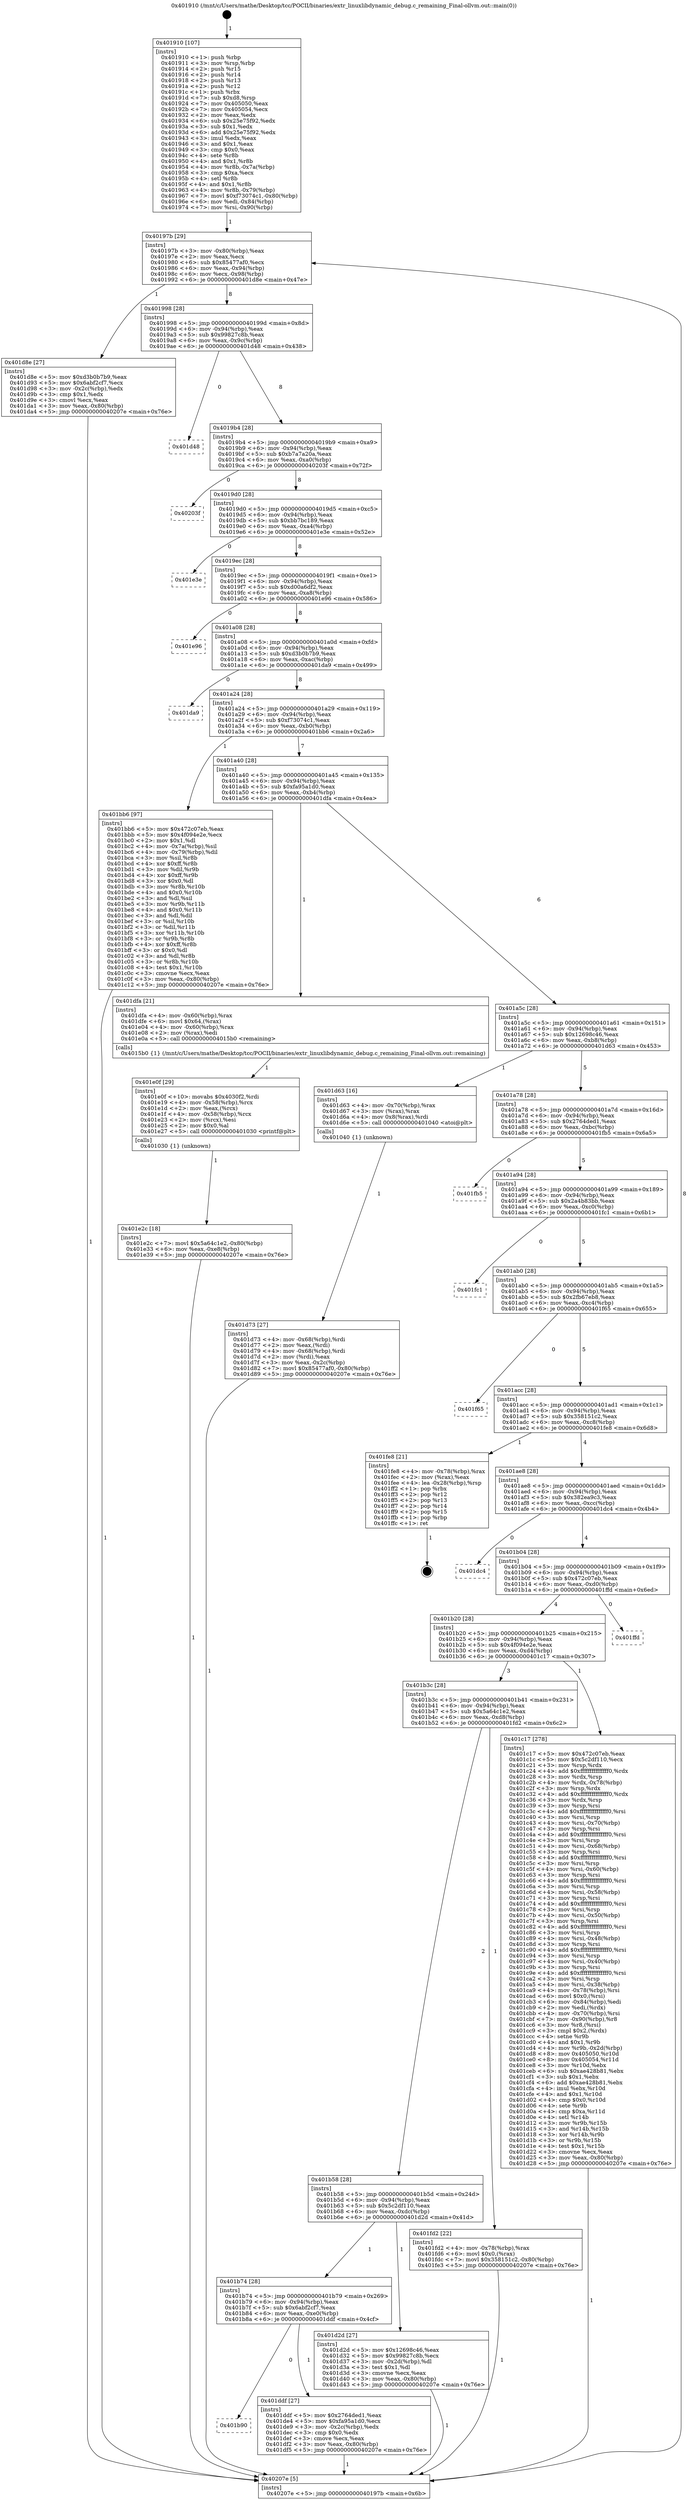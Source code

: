 digraph "0x401910" {
  label = "0x401910 (/mnt/c/Users/mathe/Desktop/tcc/POCII/binaries/extr_linuxlibdynamic_debug.c_remaining_Final-ollvm.out::main(0))"
  labelloc = "t"
  node[shape=record]

  Entry [label="",width=0.3,height=0.3,shape=circle,fillcolor=black,style=filled]
  "0x40197b" [label="{
     0x40197b [29]\l
     | [instrs]\l
     &nbsp;&nbsp;0x40197b \<+3\>: mov -0x80(%rbp),%eax\l
     &nbsp;&nbsp;0x40197e \<+2\>: mov %eax,%ecx\l
     &nbsp;&nbsp;0x401980 \<+6\>: sub $0x85477af0,%ecx\l
     &nbsp;&nbsp;0x401986 \<+6\>: mov %eax,-0x94(%rbp)\l
     &nbsp;&nbsp;0x40198c \<+6\>: mov %ecx,-0x98(%rbp)\l
     &nbsp;&nbsp;0x401992 \<+6\>: je 0000000000401d8e \<main+0x47e\>\l
  }"]
  "0x401d8e" [label="{
     0x401d8e [27]\l
     | [instrs]\l
     &nbsp;&nbsp;0x401d8e \<+5\>: mov $0xd3b0b7b9,%eax\l
     &nbsp;&nbsp;0x401d93 \<+5\>: mov $0x6abf2cf7,%ecx\l
     &nbsp;&nbsp;0x401d98 \<+3\>: mov -0x2c(%rbp),%edx\l
     &nbsp;&nbsp;0x401d9b \<+3\>: cmp $0x1,%edx\l
     &nbsp;&nbsp;0x401d9e \<+3\>: cmovl %ecx,%eax\l
     &nbsp;&nbsp;0x401da1 \<+3\>: mov %eax,-0x80(%rbp)\l
     &nbsp;&nbsp;0x401da4 \<+5\>: jmp 000000000040207e \<main+0x76e\>\l
  }"]
  "0x401998" [label="{
     0x401998 [28]\l
     | [instrs]\l
     &nbsp;&nbsp;0x401998 \<+5\>: jmp 000000000040199d \<main+0x8d\>\l
     &nbsp;&nbsp;0x40199d \<+6\>: mov -0x94(%rbp),%eax\l
     &nbsp;&nbsp;0x4019a3 \<+5\>: sub $0x99827c8b,%eax\l
     &nbsp;&nbsp;0x4019a8 \<+6\>: mov %eax,-0x9c(%rbp)\l
     &nbsp;&nbsp;0x4019ae \<+6\>: je 0000000000401d48 \<main+0x438\>\l
  }"]
  Exit [label="",width=0.3,height=0.3,shape=circle,fillcolor=black,style=filled,peripheries=2]
  "0x401d48" [label="{
     0x401d48\l
  }", style=dashed]
  "0x4019b4" [label="{
     0x4019b4 [28]\l
     | [instrs]\l
     &nbsp;&nbsp;0x4019b4 \<+5\>: jmp 00000000004019b9 \<main+0xa9\>\l
     &nbsp;&nbsp;0x4019b9 \<+6\>: mov -0x94(%rbp),%eax\l
     &nbsp;&nbsp;0x4019bf \<+5\>: sub $0xb7a7a20a,%eax\l
     &nbsp;&nbsp;0x4019c4 \<+6\>: mov %eax,-0xa0(%rbp)\l
     &nbsp;&nbsp;0x4019ca \<+6\>: je 000000000040203f \<main+0x72f\>\l
  }"]
  "0x401e2c" [label="{
     0x401e2c [18]\l
     | [instrs]\l
     &nbsp;&nbsp;0x401e2c \<+7\>: movl $0x5a64c1e2,-0x80(%rbp)\l
     &nbsp;&nbsp;0x401e33 \<+6\>: mov %eax,-0xe8(%rbp)\l
     &nbsp;&nbsp;0x401e39 \<+5\>: jmp 000000000040207e \<main+0x76e\>\l
  }"]
  "0x40203f" [label="{
     0x40203f\l
  }", style=dashed]
  "0x4019d0" [label="{
     0x4019d0 [28]\l
     | [instrs]\l
     &nbsp;&nbsp;0x4019d0 \<+5\>: jmp 00000000004019d5 \<main+0xc5\>\l
     &nbsp;&nbsp;0x4019d5 \<+6\>: mov -0x94(%rbp),%eax\l
     &nbsp;&nbsp;0x4019db \<+5\>: sub $0xbb7bc189,%eax\l
     &nbsp;&nbsp;0x4019e0 \<+6\>: mov %eax,-0xa4(%rbp)\l
     &nbsp;&nbsp;0x4019e6 \<+6\>: je 0000000000401e3e \<main+0x52e\>\l
  }"]
  "0x401e0f" [label="{
     0x401e0f [29]\l
     | [instrs]\l
     &nbsp;&nbsp;0x401e0f \<+10\>: movabs $0x4030f2,%rdi\l
     &nbsp;&nbsp;0x401e19 \<+4\>: mov -0x58(%rbp),%rcx\l
     &nbsp;&nbsp;0x401e1d \<+2\>: mov %eax,(%rcx)\l
     &nbsp;&nbsp;0x401e1f \<+4\>: mov -0x58(%rbp),%rcx\l
     &nbsp;&nbsp;0x401e23 \<+2\>: mov (%rcx),%esi\l
     &nbsp;&nbsp;0x401e25 \<+2\>: mov $0x0,%al\l
     &nbsp;&nbsp;0x401e27 \<+5\>: call 0000000000401030 \<printf@plt\>\l
     | [calls]\l
     &nbsp;&nbsp;0x401030 \{1\} (unknown)\l
  }"]
  "0x401e3e" [label="{
     0x401e3e\l
  }", style=dashed]
  "0x4019ec" [label="{
     0x4019ec [28]\l
     | [instrs]\l
     &nbsp;&nbsp;0x4019ec \<+5\>: jmp 00000000004019f1 \<main+0xe1\>\l
     &nbsp;&nbsp;0x4019f1 \<+6\>: mov -0x94(%rbp),%eax\l
     &nbsp;&nbsp;0x4019f7 \<+5\>: sub $0xd00a6df2,%eax\l
     &nbsp;&nbsp;0x4019fc \<+6\>: mov %eax,-0xa8(%rbp)\l
     &nbsp;&nbsp;0x401a02 \<+6\>: je 0000000000401e96 \<main+0x586\>\l
  }"]
  "0x401b90" [label="{
     0x401b90\l
  }", style=dashed]
  "0x401e96" [label="{
     0x401e96\l
  }", style=dashed]
  "0x401a08" [label="{
     0x401a08 [28]\l
     | [instrs]\l
     &nbsp;&nbsp;0x401a08 \<+5\>: jmp 0000000000401a0d \<main+0xfd\>\l
     &nbsp;&nbsp;0x401a0d \<+6\>: mov -0x94(%rbp),%eax\l
     &nbsp;&nbsp;0x401a13 \<+5\>: sub $0xd3b0b7b9,%eax\l
     &nbsp;&nbsp;0x401a18 \<+6\>: mov %eax,-0xac(%rbp)\l
     &nbsp;&nbsp;0x401a1e \<+6\>: je 0000000000401da9 \<main+0x499\>\l
  }"]
  "0x401ddf" [label="{
     0x401ddf [27]\l
     | [instrs]\l
     &nbsp;&nbsp;0x401ddf \<+5\>: mov $0x2764ded1,%eax\l
     &nbsp;&nbsp;0x401de4 \<+5\>: mov $0xfa95a1d0,%ecx\l
     &nbsp;&nbsp;0x401de9 \<+3\>: mov -0x2c(%rbp),%edx\l
     &nbsp;&nbsp;0x401dec \<+3\>: cmp $0x0,%edx\l
     &nbsp;&nbsp;0x401def \<+3\>: cmove %ecx,%eax\l
     &nbsp;&nbsp;0x401df2 \<+3\>: mov %eax,-0x80(%rbp)\l
     &nbsp;&nbsp;0x401df5 \<+5\>: jmp 000000000040207e \<main+0x76e\>\l
  }"]
  "0x401da9" [label="{
     0x401da9\l
  }", style=dashed]
  "0x401a24" [label="{
     0x401a24 [28]\l
     | [instrs]\l
     &nbsp;&nbsp;0x401a24 \<+5\>: jmp 0000000000401a29 \<main+0x119\>\l
     &nbsp;&nbsp;0x401a29 \<+6\>: mov -0x94(%rbp),%eax\l
     &nbsp;&nbsp;0x401a2f \<+5\>: sub $0xf73074c1,%eax\l
     &nbsp;&nbsp;0x401a34 \<+6\>: mov %eax,-0xb0(%rbp)\l
     &nbsp;&nbsp;0x401a3a \<+6\>: je 0000000000401bb6 \<main+0x2a6\>\l
  }"]
  "0x401d73" [label="{
     0x401d73 [27]\l
     | [instrs]\l
     &nbsp;&nbsp;0x401d73 \<+4\>: mov -0x68(%rbp),%rdi\l
     &nbsp;&nbsp;0x401d77 \<+2\>: mov %eax,(%rdi)\l
     &nbsp;&nbsp;0x401d79 \<+4\>: mov -0x68(%rbp),%rdi\l
     &nbsp;&nbsp;0x401d7d \<+2\>: mov (%rdi),%eax\l
     &nbsp;&nbsp;0x401d7f \<+3\>: mov %eax,-0x2c(%rbp)\l
     &nbsp;&nbsp;0x401d82 \<+7\>: movl $0x85477af0,-0x80(%rbp)\l
     &nbsp;&nbsp;0x401d89 \<+5\>: jmp 000000000040207e \<main+0x76e\>\l
  }"]
  "0x401bb6" [label="{
     0x401bb6 [97]\l
     | [instrs]\l
     &nbsp;&nbsp;0x401bb6 \<+5\>: mov $0x472c07eb,%eax\l
     &nbsp;&nbsp;0x401bbb \<+5\>: mov $0x4f094e2e,%ecx\l
     &nbsp;&nbsp;0x401bc0 \<+2\>: mov $0x1,%dl\l
     &nbsp;&nbsp;0x401bc2 \<+4\>: mov -0x7a(%rbp),%sil\l
     &nbsp;&nbsp;0x401bc6 \<+4\>: mov -0x79(%rbp),%dil\l
     &nbsp;&nbsp;0x401bca \<+3\>: mov %sil,%r8b\l
     &nbsp;&nbsp;0x401bcd \<+4\>: xor $0xff,%r8b\l
     &nbsp;&nbsp;0x401bd1 \<+3\>: mov %dil,%r9b\l
     &nbsp;&nbsp;0x401bd4 \<+4\>: xor $0xff,%r9b\l
     &nbsp;&nbsp;0x401bd8 \<+3\>: xor $0x0,%dl\l
     &nbsp;&nbsp;0x401bdb \<+3\>: mov %r8b,%r10b\l
     &nbsp;&nbsp;0x401bde \<+4\>: and $0x0,%r10b\l
     &nbsp;&nbsp;0x401be2 \<+3\>: and %dl,%sil\l
     &nbsp;&nbsp;0x401be5 \<+3\>: mov %r9b,%r11b\l
     &nbsp;&nbsp;0x401be8 \<+4\>: and $0x0,%r11b\l
     &nbsp;&nbsp;0x401bec \<+3\>: and %dl,%dil\l
     &nbsp;&nbsp;0x401bef \<+3\>: or %sil,%r10b\l
     &nbsp;&nbsp;0x401bf2 \<+3\>: or %dil,%r11b\l
     &nbsp;&nbsp;0x401bf5 \<+3\>: xor %r11b,%r10b\l
     &nbsp;&nbsp;0x401bf8 \<+3\>: or %r9b,%r8b\l
     &nbsp;&nbsp;0x401bfb \<+4\>: xor $0xff,%r8b\l
     &nbsp;&nbsp;0x401bff \<+3\>: or $0x0,%dl\l
     &nbsp;&nbsp;0x401c02 \<+3\>: and %dl,%r8b\l
     &nbsp;&nbsp;0x401c05 \<+3\>: or %r8b,%r10b\l
     &nbsp;&nbsp;0x401c08 \<+4\>: test $0x1,%r10b\l
     &nbsp;&nbsp;0x401c0c \<+3\>: cmovne %ecx,%eax\l
     &nbsp;&nbsp;0x401c0f \<+3\>: mov %eax,-0x80(%rbp)\l
     &nbsp;&nbsp;0x401c12 \<+5\>: jmp 000000000040207e \<main+0x76e\>\l
  }"]
  "0x401a40" [label="{
     0x401a40 [28]\l
     | [instrs]\l
     &nbsp;&nbsp;0x401a40 \<+5\>: jmp 0000000000401a45 \<main+0x135\>\l
     &nbsp;&nbsp;0x401a45 \<+6\>: mov -0x94(%rbp),%eax\l
     &nbsp;&nbsp;0x401a4b \<+5\>: sub $0xfa95a1d0,%eax\l
     &nbsp;&nbsp;0x401a50 \<+6\>: mov %eax,-0xb4(%rbp)\l
     &nbsp;&nbsp;0x401a56 \<+6\>: je 0000000000401dfa \<main+0x4ea\>\l
  }"]
  "0x40207e" [label="{
     0x40207e [5]\l
     | [instrs]\l
     &nbsp;&nbsp;0x40207e \<+5\>: jmp 000000000040197b \<main+0x6b\>\l
  }"]
  "0x401910" [label="{
     0x401910 [107]\l
     | [instrs]\l
     &nbsp;&nbsp;0x401910 \<+1\>: push %rbp\l
     &nbsp;&nbsp;0x401911 \<+3\>: mov %rsp,%rbp\l
     &nbsp;&nbsp;0x401914 \<+2\>: push %r15\l
     &nbsp;&nbsp;0x401916 \<+2\>: push %r14\l
     &nbsp;&nbsp;0x401918 \<+2\>: push %r13\l
     &nbsp;&nbsp;0x40191a \<+2\>: push %r12\l
     &nbsp;&nbsp;0x40191c \<+1\>: push %rbx\l
     &nbsp;&nbsp;0x40191d \<+7\>: sub $0xd8,%rsp\l
     &nbsp;&nbsp;0x401924 \<+7\>: mov 0x405050,%eax\l
     &nbsp;&nbsp;0x40192b \<+7\>: mov 0x405054,%ecx\l
     &nbsp;&nbsp;0x401932 \<+2\>: mov %eax,%edx\l
     &nbsp;&nbsp;0x401934 \<+6\>: sub $0x25e75f92,%edx\l
     &nbsp;&nbsp;0x40193a \<+3\>: sub $0x1,%edx\l
     &nbsp;&nbsp;0x40193d \<+6\>: add $0x25e75f92,%edx\l
     &nbsp;&nbsp;0x401943 \<+3\>: imul %edx,%eax\l
     &nbsp;&nbsp;0x401946 \<+3\>: and $0x1,%eax\l
     &nbsp;&nbsp;0x401949 \<+3\>: cmp $0x0,%eax\l
     &nbsp;&nbsp;0x40194c \<+4\>: sete %r8b\l
     &nbsp;&nbsp;0x401950 \<+4\>: and $0x1,%r8b\l
     &nbsp;&nbsp;0x401954 \<+4\>: mov %r8b,-0x7a(%rbp)\l
     &nbsp;&nbsp;0x401958 \<+3\>: cmp $0xa,%ecx\l
     &nbsp;&nbsp;0x40195b \<+4\>: setl %r8b\l
     &nbsp;&nbsp;0x40195f \<+4\>: and $0x1,%r8b\l
     &nbsp;&nbsp;0x401963 \<+4\>: mov %r8b,-0x79(%rbp)\l
     &nbsp;&nbsp;0x401967 \<+7\>: movl $0xf73074c1,-0x80(%rbp)\l
     &nbsp;&nbsp;0x40196e \<+6\>: mov %edi,-0x84(%rbp)\l
     &nbsp;&nbsp;0x401974 \<+7\>: mov %rsi,-0x90(%rbp)\l
  }"]
  "0x401b74" [label="{
     0x401b74 [28]\l
     | [instrs]\l
     &nbsp;&nbsp;0x401b74 \<+5\>: jmp 0000000000401b79 \<main+0x269\>\l
     &nbsp;&nbsp;0x401b79 \<+6\>: mov -0x94(%rbp),%eax\l
     &nbsp;&nbsp;0x401b7f \<+5\>: sub $0x6abf2cf7,%eax\l
     &nbsp;&nbsp;0x401b84 \<+6\>: mov %eax,-0xe0(%rbp)\l
     &nbsp;&nbsp;0x401b8a \<+6\>: je 0000000000401ddf \<main+0x4cf\>\l
  }"]
  "0x401dfa" [label="{
     0x401dfa [21]\l
     | [instrs]\l
     &nbsp;&nbsp;0x401dfa \<+4\>: mov -0x60(%rbp),%rax\l
     &nbsp;&nbsp;0x401dfe \<+6\>: movl $0x64,(%rax)\l
     &nbsp;&nbsp;0x401e04 \<+4\>: mov -0x60(%rbp),%rax\l
     &nbsp;&nbsp;0x401e08 \<+2\>: mov (%rax),%edi\l
     &nbsp;&nbsp;0x401e0a \<+5\>: call 00000000004015b0 \<remaining\>\l
     | [calls]\l
     &nbsp;&nbsp;0x4015b0 \{1\} (/mnt/c/Users/mathe/Desktop/tcc/POCII/binaries/extr_linuxlibdynamic_debug.c_remaining_Final-ollvm.out::remaining)\l
  }"]
  "0x401a5c" [label="{
     0x401a5c [28]\l
     | [instrs]\l
     &nbsp;&nbsp;0x401a5c \<+5\>: jmp 0000000000401a61 \<main+0x151\>\l
     &nbsp;&nbsp;0x401a61 \<+6\>: mov -0x94(%rbp),%eax\l
     &nbsp;&nbsp;0x401a67 \<+5\>: sub $0x12698c46,%eax\l
     &nbsp;&nbsp;0x401a6c \<+6\>: mov %eax,-0xb8(%rbp)\l
     &nbsp;&nbsp;0x401a72 \<+6\>: je 0000000000401d63 \<main+0x453\>\l
  }"]
  "0x401d2d" [label="{
     0x401d2d [27]\l
     | [instrs]\l
     &nbsp;&nbsp;0x401d2d \<+5\>: mov $0x12698c46,%eax\l
     &nbsp;&nbsp;0x401d32 \<+5\>: mov $0x99827c8b,%ecx\l
     &nbsp;&nbsp;0x401d37 \<+3\>: mov -0x2d(%rbp),%dl\l
     &nbsp;&nbsp;0x401d3a \<+3\>: test $0x1,%dl\l
     &nbsp;&nbsp;0x401d3d \<+3\>: cmovne %ecx,%eax\l
     &nbsp;&nbsp;0x401d40 \<+3\>: mov %eax,-0x80(%rbp)\l
     &nbsp;&nbsp;0x401d43 \<+5\>: jmp 000000000040207e \<main+0x76e\>\l
  }"]
  "0x401d63" [label="{
     0x401d63 [16]\l
     | [instrs]\l
     &nbsp;&nbsp;0x401d63 \<+4\>: mov -0x70(%rbp),%rax\l
     &nbsp;&nbsp;0x401d67 \<+3\>: mov (%rax),%rax\l
     &nbsp;&nbsp;0x401d6a \<+4\>: mov 0x8(%rax),%rdi\l
     &nbsp;&nbsp;0x401d6e \<+5\>: call 0000000000401040 \<atoi@plt\>\l
     | [calls]\l
     &nbsp;&nbsp;0x401040 \{1\} (unknown)\l
  }"]
  "0x401a78" [label="{
     0x401a78 [28]\l
     | [instrs]\l
     &nbsp;&nbsp;0x401a78 \<+5\>: jmp 0000000000401a7d \<main+0x16d\>\l
     &nbsp;&nbsp;0x401a7d \<+6\>: mov -0x94(%rbp),%eax\l
     &nbsp;&nbsp;0x401a83 \<+5\>: sub $0x2764ded1,%eax\l
     &nbsp;&nbsp;0x401a88 \<+6\>: mov %eax,-0xbc(%rbp)\l
     &nbsp;&nbsp;0x401a8e \<+6\>: je 0000000000401fb5 \<main+0x6a5\>\l
  }"]
  "0x401b58" [label="{
     0x401b58 [28]\l
     | [instrs]\l
     &nbsp;&nbsp;0x401b58 \<+5\>: jmp 0000000000401b5d \<main+0x24d\>\l
     &nbsp;&nbsp;0x401b5d \<+6\>: mov -0x94(%rbp),%eax\l
     &nbsp;&nbsp;0x401b63 \<+5\>: sub $0x5c2df110,%eax\l
     &nbsp;&nbsp;0x401b68 \<+6\>: mov %eax,-0xdc(%rbp)\l
     &nbsp;&nbsp;0x401b6e \<+6\>: je 0000000000401d2d \<main+0x41d\>\l
  }"]
  "0x401fb5" [label="{
     0x401fb5\l
  }", style=dashed]
  "0x401a94" [label="{
     0x401a94 [28]\l
     | [instrs]\l
     &nbsp;&nbsp;0x401a94 \<+5\>: jmp 0000000000401a99 \<main+0x189\>\l
     &nbsp;&nbsp;0x401a99 \<+6\>: mov -0x94(%rbp),%eax\l
     &nbsp;&nbsp;0x401a9f \<+5\>: sub $0x2a4b83bb,%eax\l
     &nbsp;&nbsp;0x401aa4 \<+6\>: mov %eax,-0xc0(%rbp)\l
     &nbsp;&nbsp;0x401aaa \<+6\>: je 0000000000401fc1 \<main+0x6b1\>\l
  }"]
  "0x401fd2" [label="{
     0x401fd2 [22]\l
     | [instrs]\l
     &nbsp;&nbsp;0x401fd2 \<+4\>: mov -0x78(%rbp),%rax\l
     &nbsp;&nbsp;0x401fd6 \<+6\>: movl $0x0,(%rax)\l
     &nbsp;&nbsp;0x401fdc \<+7\>: movl $0x358151c2,-0x80(%rbp)\l
     &nbsp;&nbsp;0x401fe3 \<+5\>: jmp 000000000040207e \<main+0x76e\>\l
  }"]
  "0x401fc1" [label="{
     0x401fc1\l
  }", style=dashed]
  "0x401ab0" [label="{
     0x401ab0 [28]\l
     | [instrs]\l
     &nbsp;&nbsp;0x401ab0 \<+5\>: jmp 0000000000401ab5 \<main+0x1a5\>\l
     &nbsp;&nbsp;0x401ab5 \<+6\>: mov -0x94(%rbp),%eax\l
     &nbsp;&nbsp;0x401abb \<+5\>: sub $0x2fb67eb8,%eax\l
     &nbsp;&nbsp;0x401ac0 \<+6\>: mov %eax,-0xc4(%rbp)\l
     &nbsp;&nbsp;0x401ac6 \<+6\>: je 0000000000401f65 \<main+0x655\>\l
  }"]
  "0x401b3c" [label="{
     0x401b3c [28]\l
     | [instrs]\l
     &nbsp;&nbsp;0x401b3c \<+5\>: jmp 0000000000401b41 \<main+0x231\>\l
     &nbsp;&nbsp;0x401b41 \<+6\>: mov -0x94(%rbp),%eax\l
     &nbsp;&nbsp;0x401b47 \<+5\>: sub $0x5a64c1e2,%eax\l
     &nbsp;&nbsp;0x401b4c \<+6\>: mov %eax,-0xd8(%rbp)\l
     &nbsp;&nbsp;0x401b52 \<+6\>: je 0000000000401fd2 \<main+0x6c2\>\l
  }"]
  "0x401f65" [label="{
     0x401f65\l
  }", style=dashed]
  "0x401acc" [label="{
     0x401acc [28]\l
     | [instrs]\l
     &nbsp;&nbsp;0x401acc \<+5\>: jmp 0000000000401ad1 \<main+0x1c1\>\l
     &nbsp;&nbsp;0x401ad1 \<+6\>: mov -0x94(%rbp),%eax\l
     &nbsp;&nbsp;0x401ad7 \<+5\>: sub $0x358151c2,%eax\l
     &nbsp;&nbsp;0x401adc \<+6\>: mov %eax,-0xc8(%rbp)\l
     &nbsp;&nbsp;0x401ae2 \<+6\>: je 0000000000401fe8 \<main+0x6d8\>\l
  }"]
  "0x401c17" [label="{
     0x401c17 [278]\l
     | [instrs]\l
     &nbsp;&nbsp;0x401c17 \<+5\>: mov $0x472c07eb,%eax\l
     &nbsp;&nbsp;0x401c1c \<+5\>: mov $0x5c2df110,%ecx\l
     &nbsp;&nbsp;0x401c21 \<+3\>: mov %rsp,%rdx\l
     &nbsp;&nbsp;0x401c24 \<+4\>: add $0xfffffffffffffff0,%rdx\l
     &nbsp;&nbsp;0x401c28 \<+3\>: mov %rdx,%rsp\l
     &nbsp;&nbsp;0x401c2b \<+4\>: mov %rdx,-0x78(%rbp)\l
     &nbsp;&nbsp;0x401c2f \<+3\>: mov %rsp,%rdx\l
     &nbsp;&nbsp;0x401c32 \<+4\>: add $0xfffffffffffffff0,%rdx\l
     &nbsp;&nbsp;0x401c36 \<+3\>: mov %rdx,%rsp\l
     &nbsp;&nbsp;0x401c39 \<+3\>: mov %rsp,%rsi\l
     &nbsp;&nbsp;0x401c3c \<+4\>: add $0xfffffffffffffff0,%rsi\l
     &nbsp;&nbsp;0x401c40 \<+3\>: mov %rsi,%rsp\l
     &nbsp;&nbsp;0x401c43 \<+4\>: mov %rsi,-0x70(%rbp)\l
     &nbsp;&nbsp;0x401c47 \<+3\>: mov %rsp,%rsi\l
     &nbsp;&nbsp;0x401c4a \<+4\>: add $0xfffffffffffffff0,%rsi\l
     &nbsp;&nbsp;0x401c4e \<+3\>: mov %rsi,%rsp\l
     &nbsp;&nbsp;0x401c51 \<+4\>: mov %rsi,-0x68(%rbp)\l
     &nbsp;&nbsp;0x401c55 \<+3\>: mov %rsp,%rsi\l
     &nbsp;&nbsp;0x401c58 \<+4\>: add $0xfffffffffffffff0,%rsi\l
     &nbsp;&nbsp;0x401c5c \<+3\>: mov %rsi,%rsp\l
     &nbsp;&nbsp;0x401c5f \<+4\>: mov %rsi,-0x60(%rbp)\l
     &nbsp;&nbsp;0x401c63 \<+3\>: mov %rsp,%rsi\l
     &nbsp;&nbsp;0x401c66 \<+4\>: add $0xfffffffffffffff0,%rsi\l
     &nbsp;&nbsp;0x401c6a \<+3\>: mov %rsi,%rsp\l
     &nbsp;&nbsp;0x401c6d \<+4\>: mov %rsi,-0x58(%rbp)\l
     &nbsp;&nbsp;0x401c71 \<+3\>: mov %rsp,%rsi\l
     &nbsp;&nbsp;0x401c74 \<+4\>: add $0xfffffffffffffff0,%rsi\l
     &nbsp;&nbsp;0x401c78 \<+3\>: mov %rsi,%rsp\l
     &nbsp;&nbsp;0x401c7b \<+4\>: mov %rsi,-0x50(%rbp)\l
     &nbsp;&nbsp;0x401c7f \<+3\>: mov %rsp,%rsi\l
     &nbsp;&nbsp;0x401c82 \<+4\>: add $0xfffffffffffffff0,%rsi\l
     &nbsp;&nbsp;0x401c86 \<+3\>: mov %rsi,%rsp\l
     &nbsp;&nbsp;0x401c89 \<+4\>: mov %rsi,-0x48(%rbp)\l
     &nbsp;&nbsp;0x401c8d \<+3\>: mov %rsp,%rsi\l
     &nbsp;&nbsp;0x401c90 \<+4\>: add $0xfffffffffffffff0,%rsi\l
     &nbsp;&nbsp;0x401c94 \<+3\>: mov %rsi,%rsp\l
     &nbsp;&nbsp;0x401c97 \<+4\>: mov %rsi,-0x40(%rbp)\l
     &nbsp;&nbsp;0x401c9b \<+3\>: mov %rsp,%rsi\l
     &nbsp;&nbsp;0x401c9e \<+4\>: add $0xfffffffffffffff0,%rsi\l
     &nbsp;&nbsp;0x401ca2 \<+3\>: mov %rsi,%rsp\l
     &nbsp;&nbsp;0x401ca5 \<+4\>: mov %rsi,-0x38(%rbp)\l
     &nbsp;&nbsp;0x401ca9 \<+4\>: mov -0x78(%rbp),%rsi\l
     &nbsp;&nbsp;0x401cad \<+6\>: movl $0x0,(%rsi)\l
     &nbsp;&nbsp;0x401cb3 \<+6\>: mov -0x84(%rbp),%edi\l
     &nbsp;&nbsp;0x401cb9 \<+2\>: mov %edi,(%rdx)\l
     &nbsp;&nbsp;0x401cbb \<+4\>: mov -0x70(%rbp),%rsi\l
     &nbsp;&nbsp;0x401cbf \<+7\>: mov -0x90(%rbp),%r8\l
     &nbsp;&nbsp;0x401cc6 \<+3\>: mov %r8,(%rsi)\l
     &nbsp;&nbsp;0x401cc9 \<+3\>: cmpl $0x2,(%rdx)\l
     &nbsp;&nbsp;0x401ccc \<+4\>: setne %r9b\l
     &nbsp;&nbsp;0x401cd0 \<+4\>: and $0x1,%r9b\l
     &nbsp;&nbsp;0x401cd4 \<+4\>: mov %r9b,-0x2d(%rbp)\l
     &nbsp;&nbsp;0x401cd8 \<+8\>: mov 0x405050,%r10d\l
     &nbsp;&nbsp;0x401ce0 \<+8\>: mov 0x405054,%r11d\l
     &nbsp;&nbsp;0x401ce8 \<+3\>: mov %r10d,%ebx\l
     &nbsp;&nbsp;0x401ceb \<+6\>: sub $0xae428b81,%ebx\l
     &nbsp;&nbsp;0x401cf1 \<+3\>: sub $0x1,%ebx\l
     &nbsp;&nbsp;0x401cf4 \<+6\>: add $0xae428b81,%ebx\l
     &nbsp;&nbsp;0x401cfa \<+4\>: imul %ebx,%r10d\l
     &nbsp;&nbsp;0x401cfe \<+4\>: and $0x1,%r10d\l
     &nbsp;&nbsp;0x401d02 \<+4\>: cmp $0x0,%r10d\l
     &nbsp;&nbsp;0x401d06 \<+4\>: sete %r9b\l
     &nbsp;&nbsp;0x401d0a \<+4\>: cmp $0xa,%r11d\l
     &nbsp;&nbsp;0x401d0e \<+4\>: setl %r14b\l
     &nbsp;&nbsp;0x401d12 \<+3\>: mov %r9b,%r15b\l
     &nbsp;&nbsp;0x401d15 \<+3\>: and %r14b,%r15b\l
     &nbsp;&nbsp;0x401d18 \<+3\>: xor %r14b,%r9b\l
     &nbsp;&nbsp;0x401d1b \<+3\>: or %r9b,%r15b\l
     &nbsp;&nbsp;0x401d1e \<+4\>: test $0x1,%r15b\l
     &nbsp;&nbsp;0x401d22 \<+3\>: cmovne %ecx,%eax\l
     &nbsp;&nbsp;0x401d25 \<+3\>: mov %eax,-0x80(%rbp)\l
     &nbsp;&nbsp;0x401d28 \<+5\>: jmp 000000000040207e \<main+0x76e\>\l
  }"]
  "0x401fe8" [label="{
     0x401fe8 [21]\l
     | [instrs]\l
     &nbsp;&nbsp;0x401fe8 \<+4\>: mov -0x78(%rbp),%rax\l
     &nbsp;&nbsp;0x401fec \<+2\>: mov (%rax),%eax\l
     &nbsp;&nbsp;0x401fee \<+4\>: lea -0x28(%rbp),%rsp\l
     &nbsp;&nbsp;0x401ff2 \<+1\>: pop %rbx\l
     &nbsp;&nbsp;0x401ff3 \<+2\>: pop %r12\l
     &nbsp;&nbsp;0x401ff5 \<+2\>: pop %r13\l
     &nbsp;&nbsp;0x401ff7 \<+2\>: pop %r14\l
     &nbsp;&nbsp;0x401ff9 \<+2\>: pop %r15\l
     &nbsp;&nbsp;0x401ffb \<+1\>: pop %rbp\l
     &nbsp;&nbsp;0x401ffc \<+1\>: ret\l
  }"]
  "0x401ae8" [label="{
     0x401ae8 [28]\l
     | [instrs]\l
     &nbsp;&nbsp;0x401ae8 \<+5\>: jmp 0000000000401aed \<main+0x1dd\>\l
     &nbsp;&nbsp;0x401aed \<+6\>: mov -0x94(%rbp),%eax\l
     &nbsp;&nbsp;0x401af3 \<+5\>: sub $0x382ea9c3,%eax\l
     &nbsp;&nbsp;0x401af8 \<+6\>: mov %eax,-0xcc(%rbp)\l
     &nbsp;&nbsp;0x401afe \<+6\>: je 0000000000401dc4 \<main+0x4b4\>\l
  }"]
  "0x401b20" [label="{
     0x401b20 [28]\l
     | [instrs]\l
     &nbsp;&nbsp;0x401b20 \<+5\>: jmp 0000000000401b25 \<main+0x215\>\l
     &nbsp;&nbsp;0x401b25 \<+6\>: mov -0x94(%rbp),%eax\l
     &nbsp;&nbsp;0x401b2b \<+5\>: sub $0x4f094e2e,%eax\l
     &nbsp;&nbsp;0x401b30 \<+6\>: mov %eax,-0xd4(%rbp)\l
     &nbsp;&nbsp;0x401b36 \<+6\>: je 0000000000401c17 \<main+0x307\>\l
  }"]
  "0x401dc4" [label="{
     0x401dc4\l
  }", style=dashed]
  "0x401b04" [label="{
     0x401b04 [28]\l
     | [instrs]\l
     &nbsp;&nbsp;0x401b04 \<+5\>: jmp 0000000000401b09 \<main+0x1f9\>\l
     &nbsp;&nbsp;0x401b09 \<+6\>: mov -0x94(%rbp),%eax\l
     &nbsp;&nbsp;0x401b0f \<+5\>: sub $0x472c07eb,%eax\l
     &nbsp;&nbsp;0x401b14 \<+6\>: mov %eax,-0xd0(%rbp)\l
     &nbsp;&nbsp;0x401b1a \<+6\>: je 0000000000401ffd \<main+0x6ed\>\l
  }"]
  "0x401ffd" [label="{
     0x401ffd\l
  }", style=dashed]
  Entry -> "0x401910" [label=" 1"]
  "0x40197b" -> "0x401d8e" [label=" 1"]
  "0x40197b" -> "0x401998" [label=" 8"]
  "0x401fe8" -> Exit [label=" 1"]
  "0x401998" -> "0x401d48" [label=" 0"]
  "0x401998" -> "0x4019b4" [label=" 8"]
  "0x401fd2" -> "0x40207e" [label=" 1"]
  "0x4019b4" -> "0x40203f" [label=" 0"]
  "0x4019b4" -> "0x4019d0" [label=" 8"]
  "0x401e2c" -> "0x40207e" [label=" 1"]
  "0x4019d0" -> "0x401e3e" [label=" 0"]
  "0x4019d0" -> "0x4019ec" [label=" 8"]
  "0x401e0f" -> "0x401e2c" [label=" 1"]
  "0x4019ec" -> "0x401e96" [label=" 0"]
  "0x4019ec" -> "0x401a08" [label=" 8"]
  "0x401dfa" -> "0x401e0f" [label=" 1"]
  "0x401a08" -> "0x401da9" [label=" 0"]
  "0x401a08" -> "0x401a24" [label=" 8"]
  "0x401ddf" -> "0x40207e" [label=" 1"]
  "0x401a24" -> "0x401bb6" [label=" 1"]
  "0x401a24" -> "0x401a40" [label=" 7"]
  "0x401bb6" -> "0x40207e" [label=" 1"]
  "0x401910" -> "0x40197b" [label=" 1"]
  "0x40207e" -> "0x40197b" [label=" 8"]
  "0x401b74" -> "0x401ddf" [label=" 1"]
  "0x401a40" -> "0x401dfa" [label=" 1"]
  "0x401a40" -> "0x401a5c" [label=" 6"]
  "0x401b74" -> "0x401b90" [label=" 0"]
  "0x401a5c" -> "0x401d63" [label=" 1"]
  "0x401a5c" -> "0x401a78" [label=" 5"]
  "0x401d8e" -> "0x40207e" [label=" 1"]
  "0x401a78" -> "0x401fb5" [label=" 0"]
  "0x401a78" -> "0x401a94" [label=" 5"]
  "0x401d63" -> "0x401d73" [label=" 1"]
  "0x401a94" -> "0x401fc1" [label=" 0"]
  "0x401a94" -> "0x401ab0" [label=" 5"]
  "0x401d2d" -> "0x40207e" [label=" 1"]
  "0x401ab0" -> "0x401f65" [label=" 0"]
  "0x401ab0" -> "0x401acc" [label=" 5"]
  "0x401d73" -> "0x40207e" [label=" 1"]
  "0x401acc" -> "0x401fe8" [label=" 1"]
  "0x401acc" -> "0x401ae8" [label=" 4"]
  "0x401b3c" -> "0x401b58" [label=" 2"]
  "0x401ae8" -> "0x401dc4" [label=" 0"]
  "0x401ae8" -> "0x401b04" [label=" 4"]
  "0x401b58" -> "0x401b74" [label=" 1"]
  "0x401b04" -> "0x401ffd" [label=" 0"]
  "0x401b04" -> "0x401b20" [label=" 4"]
  "0x401b3c" -> "0x401fd2" [label=" 1"]
  "0x401b20" -> "0x401c17" [label=" 1"]
  "0x401b20" -> "0x401b3c" [label=" 3"]
  "0x401b58" -> "0x401d2d" [label=" 1"]
  "0x401c17" -> "0x40207e" [label=" 1"]
}
